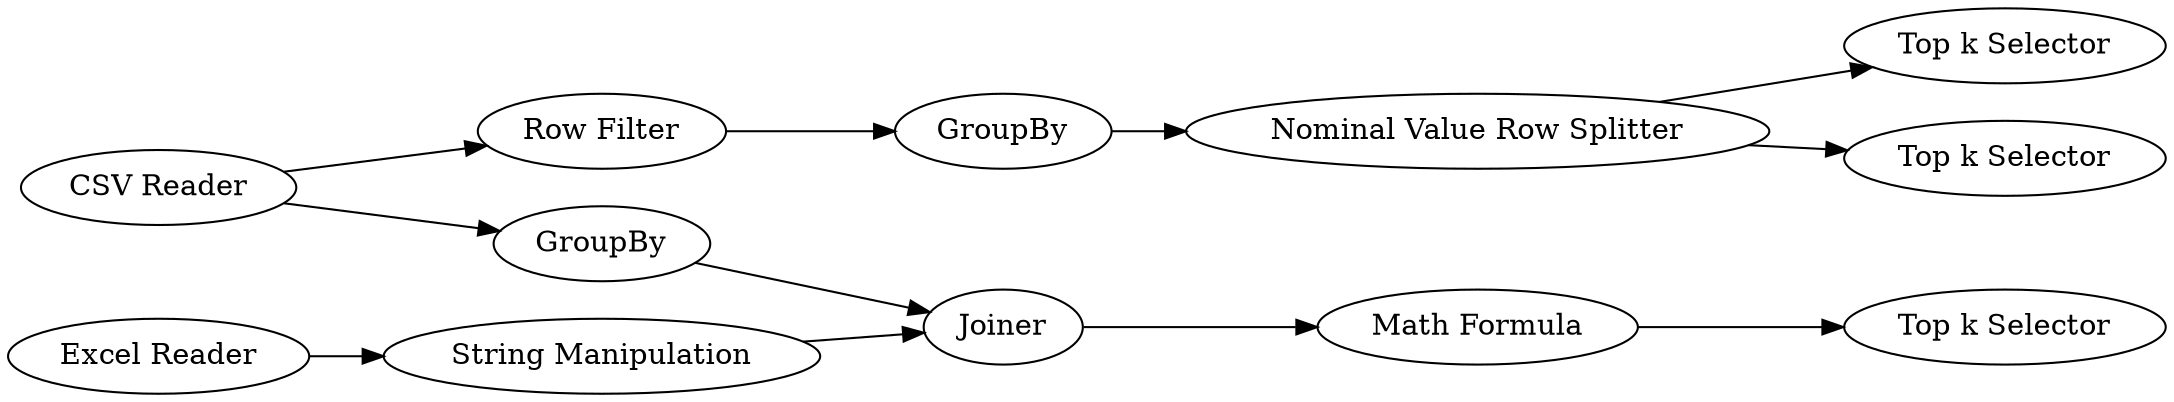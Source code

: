 digraph {
	"7561436929556280723_10559" [label="String Manipulation"]
	"7561436929556280723_10570" [label=GroupBy]
	"7561436929556280723_10582" [label="Top k Selector"]
	"7561436929556280723_10583" [label="Row Filter"]
	"7561436929556280723_10581" [label="Top k Selector"]
	"7561436929556280723_10562" [label=GroupBy]
	"7561436929556280723_1" [label="CSV Reader"]
	"7561436929556280723_10580" [label="Nominal Value Row Splitter"]
	"7561436929556280723_10558" [label="Excel Reader"]
	"7561436929556280723_10579" [label="Top k Selector"]
	"7561436929556280723_13" [label="Math Formula"]
	"7561436929556280723_10561" [label=Joiner]
	"7561436929556280723_10580" -> "7561436929556280723_10582"
	"7561436929556280723_1" -> "7561436929556280723_10583"
	"7561436929556280723_10583" -> "7561436929556280723_10570"
	"7561436929556280723_10561" -> "7561436929556280723_13"
	"7561436929556280723_13" -> "7561436929556280723_10579"
	"7561436929556280723_10562" -> "7561436929556280723_10561"
	"7561436929556280723_10558" -> "7561436929556280723_10559"
	"7561436929556280723_10570" -> "7561436929556280723_10580"
	"7561436929556280723_10580" -> "7561436929556280723_10581"
	"7561436929556280723_1" -> "7561436929556280723_10562"
	"7561436929556280723_10559" -> "7561436929556280723_10561"
	rankdir=LR
}
